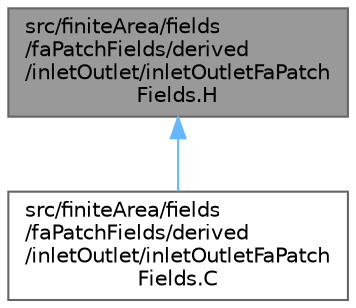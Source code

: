 digraph "src/finiteArea/fields/faPatchFields/derived/inletOutlet/inletOutletFaPatchFields.H"
{
 // LATEX_PDF_SIZE
  bgcolor="transparent";
  edge [fontname=Helvetica,fontsize=10,labelfontname=Helvetica,labelfontsize=10];
  node [fontname=Helvetica,fontsize=10,shape=box,height=0.2,width=0.4];
  Node1 [id="Node000001",label="src/finiteArea/fields\l/faPatchFields/derived\l/inletOutlet/inletOutletFaPatch\lFields.H",height=0.2,width=0.4,color="gray40", fillcolor="grey60", style="filled", fontcolor="black",tooltip=" "];
  Node1 -> Node2 [id="edge1_Node000001_Node000002",dir="back",color="steelblue1",style="solid",tooltip=" "];
  Node2 [id="Node000002",label="src/finiteArea/fields\l/faPatchFields/derived\l/inletOutlet/inletOutletFaPatch\lFields.C",height=0.2,width=0.4,color="grey40", fillcolor="white", style="filled",URL="$inletOutletFaPatchFields_8C.html",tooltip=" "];
}
